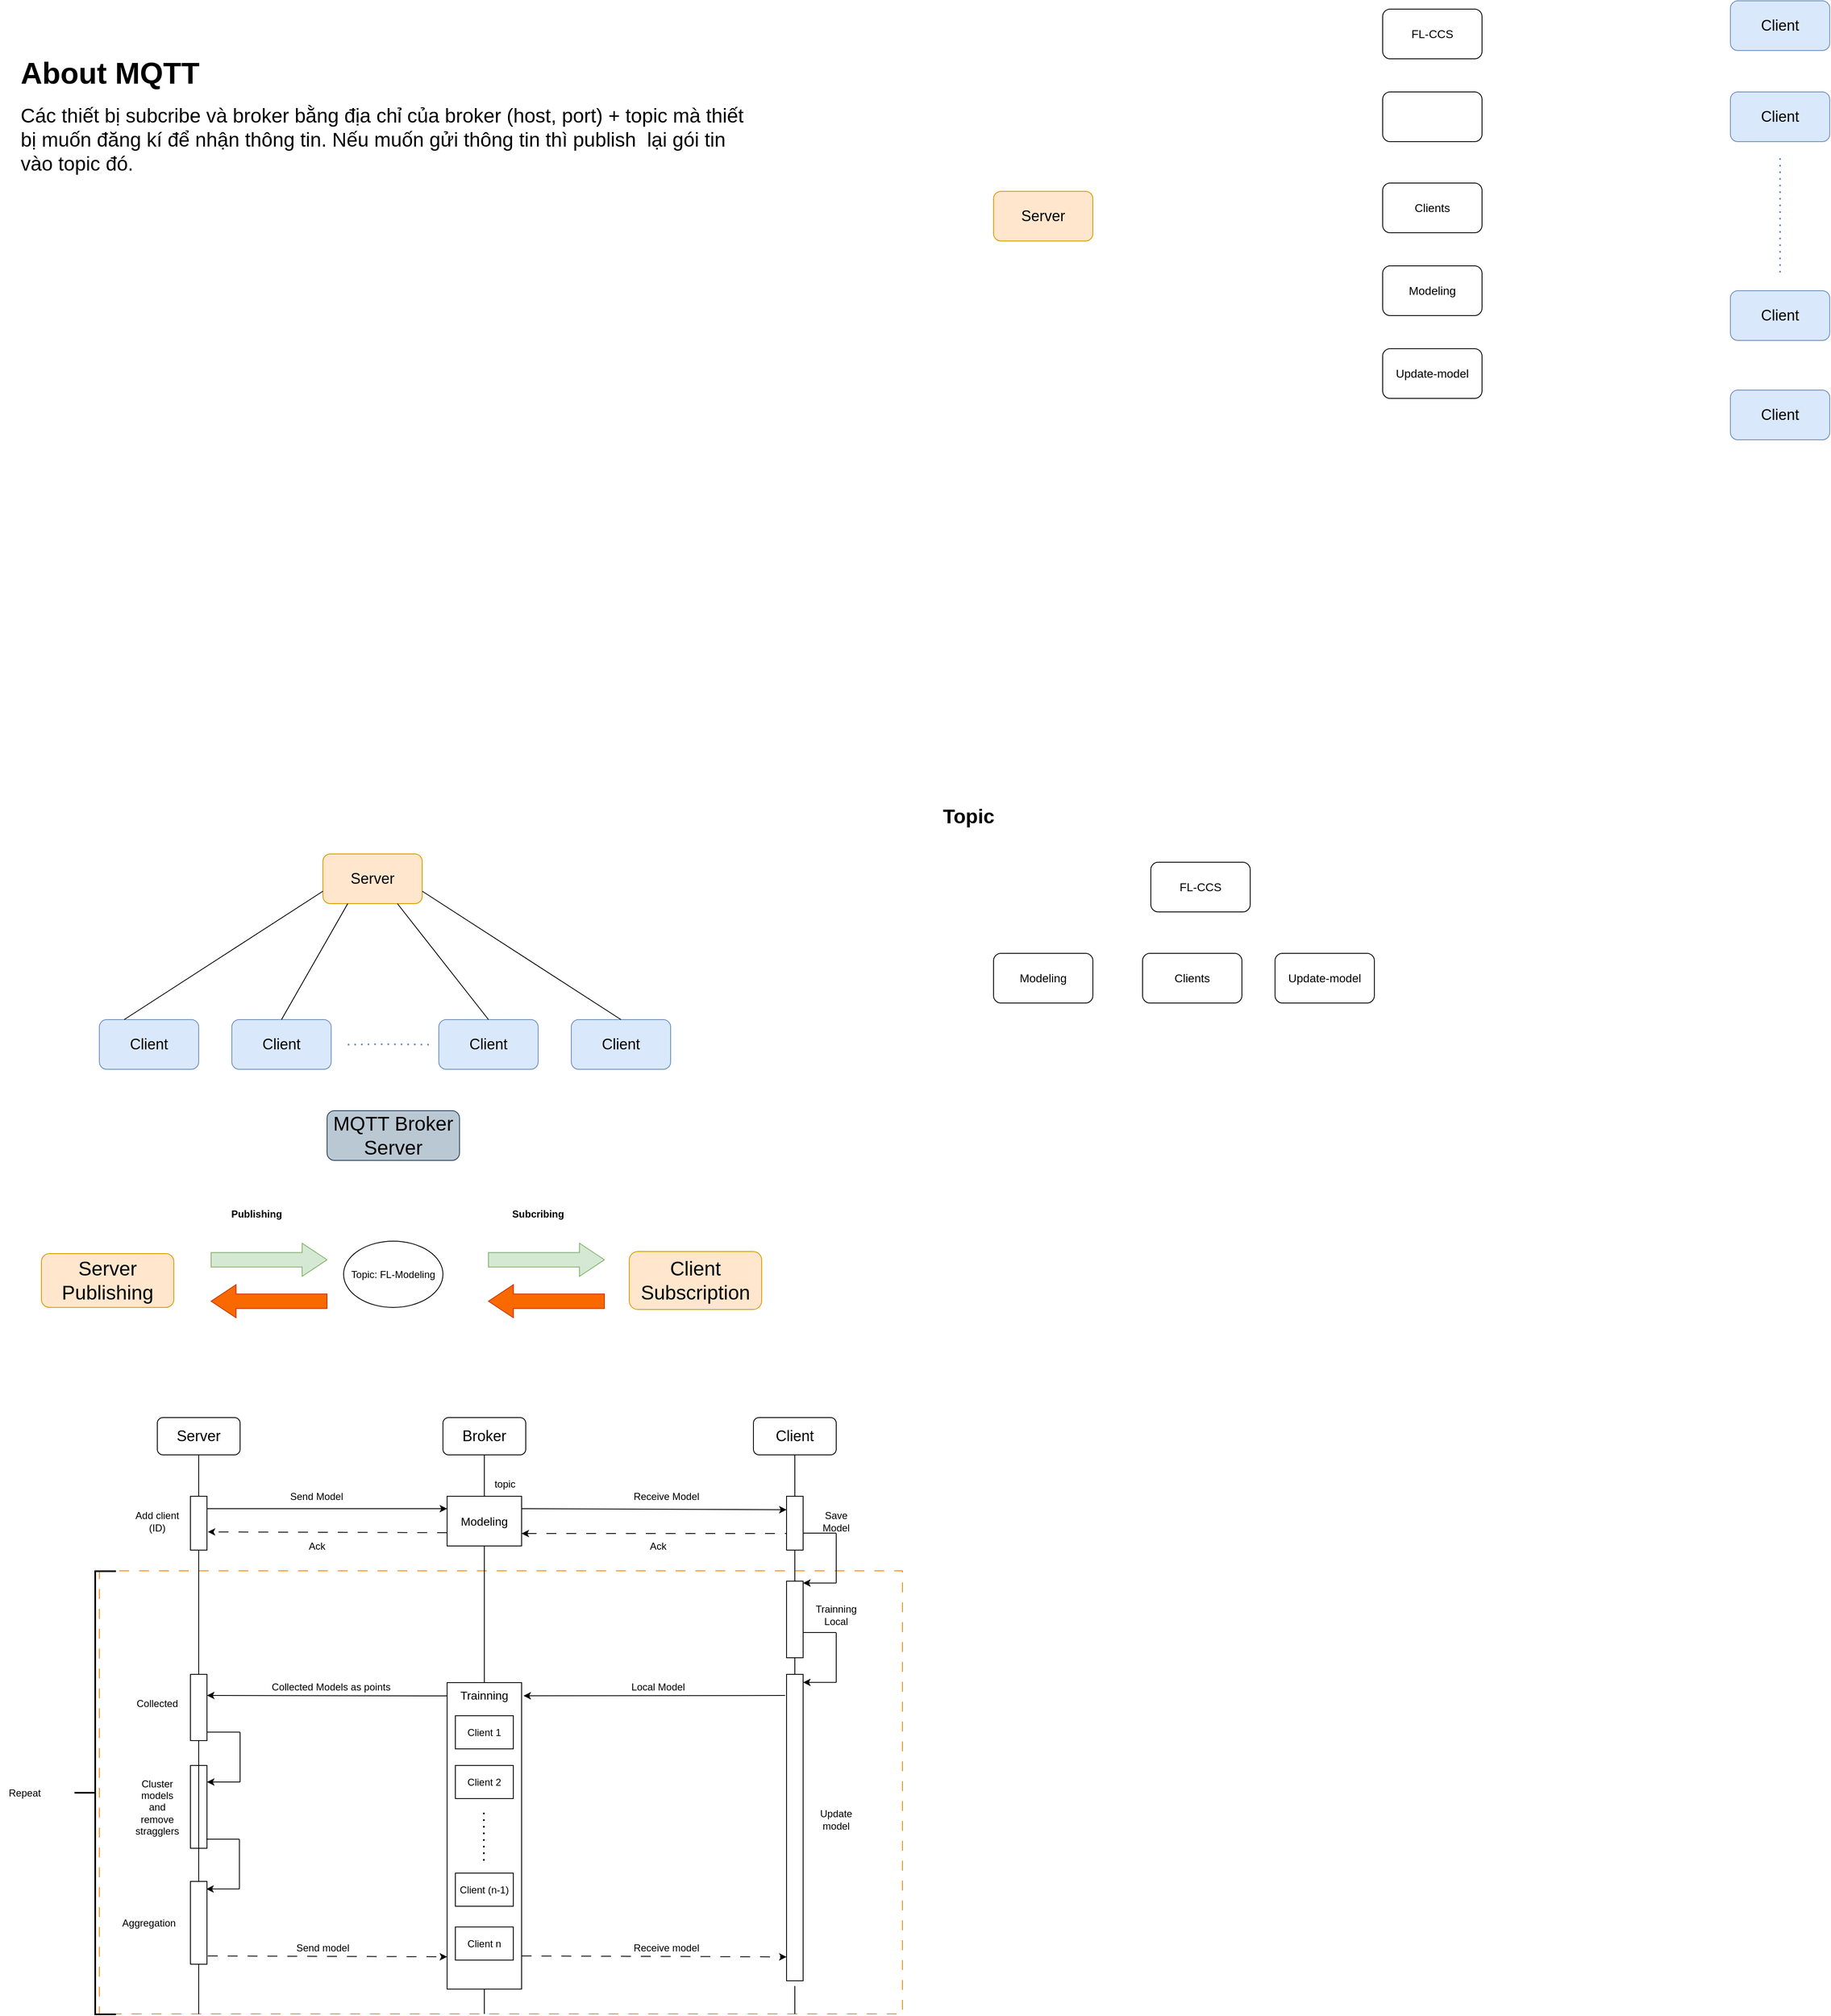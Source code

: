 <mxfile version="23.1.5" type="device">
  <diagram name="Page-1" id="c3QuGUCrtwv8ahnLyNjO">
    <mxGraphModel dx="1878" dy="5947" grid="1" gridSize="10" guides="1" tooltips="1" connect="1" arrows="1" fold="1" page="1" pageScale="1" pageWidth="3300" pageHeight="4681" math="0" shadow="0">
      <root>
        <mxCell id="0" />
        <mxCell id="1" parent="0" />
        <mxCell id="awCe2UNKOzJMhMb5uT8b-14" value="" style="group" parent="1" vertex="1" connectable="0">
          <mxGeometry x="280" y="-3220" width="870" height="250" as="geometry" />
        </mxCell>
        <mxCell id="awCe2UNKOzJMhMb5uT8b-15" value="&lt;span style=&quot;font-size: 24px;&quot;&gt;Client&lt;br&gt;Subscription&lt;/span&gt;" style="rounded=1;whiteSpace=wrap;html=1;fillColor=#ffe6cc;strokeColor=#d79b00;" parent="awCe2UNKOzJMhMb5uT8b-14" vertex="1">
          <mxGeometry x="710" y="170" width="160" height="70" as="geometry" />
        </mxCell>
        <mxCell id="awCe2UNKOzJMhMb5uT8b-16" value="&lt;font style=&quot;font-size: 24px;&quot;&gt;MQTT Broker Server&lt;/font&gt;" style="rounded=1;whiteSpace=wrap;html=1;fillColor=#bac8d3;strokeColor=#23445d;" parent="awCe2UNKOzJMhMb5uT8b-14" vertex="1">
          <mxGeometry x="345" width="160" height="60" as="geometry" />
        </mxCell>
        <mxCell id="awCe2UNKOzJMhMb5uT8b-17" value="&lt;span style=&quot;font-size: 24px;&quot;&gt;Server&lt;br&gt;Publishing&lt;/span&gt;" style="rounded=1;whiteSpace=wrap;html=1;fillColor=#ffe6cc;strokeColor=#d79b00;" parent="awCe2UNKOzJMhMb5uT8b-14" vertex="1">
          <mxGeometry y="172.5" width="160" height="65" as="geometry" />
        </mxCell>
        <mxCell id="awCe2UNKOzJMhMb5uT8b-18" value="Topic: FL-Modeling" style="ellipse;whiteSpace=wrap;html=1;" parent="awCe2UNKOzJMhMb5uT8b-14" vertex="1">
          <mxGeometry x="365" y="157.5" width="120" height="80" as="geometry" />
        </mxCell>
        <mxCell id="awCe2UNKOzJMhMb5uT8b-19" value="" style="shape=singleArrow;whiteSpace=wrap;html=1;arrowWidth=0.436;arrowSize=0.215;fillColor=#d5e8d4;strokeColor=#82b366;" parent="awCe2UNKOzJMhMb5uT8b-14" vertex="1">
          <mxGeometry x="205" y="160" width="140" height="40" as="geometry" />
        </mxCell>
        <mxCell id="awCe2UNKOzJMhMb5uT8b-20" value="" style="shape=singleArrow;whiteSpace=wrap;html=1;arrowWidth=0.436;arrowSize=0.215;fillColor=#d5e8d4;strokeColor=#82b366;" parent="awCe2UNKOzJMhMb5uT8b-14" vertex="1">
          <mxGeometry x="540" y="160" width="140" height="40" as="geometry" />
        </mxCell>
        <mxCell id="awCe2UNKOzJMhMb5uT8b-21" value="" style="shape=singleArrow;whiteSpace=wrap;html=1;arrowWidth=0.436;arrowSize=0.215;rotation=-180;fillColor=#fa6800;fontColor=#000000;strokeColor=#C73500;" parent="awCe2UNKOzJMhMb5uT8b-14" vertex="1">
          <mxGeometry x="540" y="210" width="140" height="40" as="geometry" />
        </mxCell>
        <mxCell id="awCe2UNKOzJMhMb5uT8b-22" value="" style="shape=singleArrow;whiteSpace=wrap;html=1;arrowWidth=0.436;arrowSize=0.215;rotation=-180;fillColor=#fa6800;fontColor=#000000;strokeColor=#C73500;" parent="awCe2UNKOzJMhMb5uT8b-14" vertex="1">
          <mxGeometry x="205" y="210" width="140" height="40" as="geometry" />
        </mxCell>
        <mxCell id="awCe2UNKOzJMhMb5uT8b-23" value="&lt;b&gt;Publishing&lt;/b&gt;" style="text;html=1;strokeColor=none;fillColor=none;align=center;verticalAlign=middle;whiteSpace=wrap;rounded=0;" parent="awCe2UNKOzJMhMb5uT8b-14" vertex="1">
          <mxGeometry x="230" y="110" width="60" height="30" as="geometry" />
        </mxCell>
        <mxCell id="awCe2UNKOzJMhMb5uT8b-24" value="&lt;b&gt;Subcribing&lt;/b&gt;" style="text;html=1;strokeColor=none;fillColor=none;align=center;verticalAlign=middle;whiteSpace=wrap;rounded=0;" parent="awCe2UNKOzJMhMb5uT8b-14" vertex="1">
          <mxGeometry x="570" y="110" width="60" height="30" as="geometry" />
        </mxCell>
        <mxCell id="awCe2UNKOzJMhMb5uT8b-25" value="" style="group" parent="1" vertex="1" connectable="0">
          <mxGeometry x="350" y="-3530" width="690" height="260" as="geometry" />
        </mxCell>
        <mxCell id="awCe2UNKOzJMhMb5uT8b-26" value="&lt;font style=&quot;font-size: 18px;&quot;&gt;Server&lt;/font&gt;" style="rounded=1;whiteSpace=wrap;html=1;fillColor=#ffe6cc;strokeColor=#d79b00;" parent="awCe2UNKOzJMhMb5uT8b-25" vertex="1">
          <mxGeometry x="270" width="120" height="60" as="geometry" />
        </mxCell>
        <mxCell id="awCe2UNKOzJMhMb5uT8b-27" value="&lt;font style=&quot;font-size: 18px;&quot;&gt;Client&lt;/font&gt;" style="rounded=1;whiteSpace=wrap;html=1;fillColor=#dae8fc;strokeColor=#6c8ebf;" parent="awCe2UNKOzJMhMb5uT8b-25" vertex="1">
          <mxGeometry y="200" width="120" height="60" as="geometry" />
        </mxCell>
        <mxCell id="awCe2UNKOzJMhMb5uT8b-28" value="&lt;font style=&quot;font-size: 18px;&quot;&gt;Client&lt;/font&gt;" style="rounded=1;whiteSpace=wrap;html=1;fillColor=#dae8fc;strokeColor=#6c8ebf;" parent="awCe2UNKOzJMhMb5uT8b-25" vertex="1">
          <mxGeometry x="570" y="200" width="120" height="60" as="geometry" />
        </mxCell>
        <mxCell id="awCe2UNKOzJMhMb5uT8b-29" value="&lt;font style=&quot;font-size: 18px;&quot;&gt;Client&lt;/font&gt;" style="rounded=1;whiteSpace=wrap;html=1;fillColor=#dae8fc;strokeColor=#6c8ebf;" parent="awCe2UNKOzJMhMb5uT8b-25" vertex="1">
          <mxGeometry x="160" y="200" width="120" height="60" as="geometry" />
        </mxCell>
        <mxCell id="awCe2UNKOzJMhMb5uT8b-30" value="&lt;font style=&quot;font-size: 18px;&quot;&gt;Client&lt;/font&gt;" style="rounded=1;whiteSpace=wrap;html=1;fillColor=#dae8fc;strokeColor=#6c8ebf;" parent="awCe2UNKOzJMhMb5uT8b-25" vertex="1">
          <mxGeometry x="410" y="200" width="120" height="60" as="geometry" />
        </mxCell>
        <mxCell id="awCe2UNKOzJMhMb5uT8b-31" value="" style="endArrow=none;dashed=1;html=1;dashPattern=1 3;strokeWidth=2;rounded=0;fillColor=#dae8fc;strokeColor=#6c8ebf;" parent="awCe2UNKOzJMhMb5uT8b-25" edge="1">
          <mxGeometry width="50" height="50" relative="1" as="geometry">
            <mxPoint x="300" y="230.21" as="sourcePoint" />
            <mxPoint x="400" y="230.21" as="targetPoint" />
            <Array as="points">
              <mxPoint x="340" y="229.71" />
            </Array>
          </mxGeometry>
        </mxCell>
        <mxCell id="awCe2UNKOzJMhMb5uT8b-32" value="" style="endArrow=none;html=1;rounded=0;entryX=0;entryY=0.75;entryDx=0;entryDy=0;" parent="awCe2UNKOzJMhMb5uT8b-25" target="awCe2UNKOzJMhMb5uT8b-26" edge="1">
          <mxGeometry width="50" height="50" relative="1" as="geometry">
            <mxPoint x="30" y="200" as="sourcePoint" />
            <mxPoint x="80" y="150" as="targetPoint" />
          </mxGeometry>
        </mxCell>
        <mxCell id="awCe2UNKOzJMhMb5uT8b-33" value="" style="endArrow=none;html=1;rounded=0;entryX=0.25;entryY=1;entryDx=0;entryDy=0;exitX=0.5;exitY=0;exitDx=0;exitDy=0;" parent="awCe2UNKOzJMhMb5uT8b-25" source="awCe2UNKOzJMhMb5uT8b-29" target="awCe2UNKOzJMhMb5uT8b-26" edge="1">
          <mxGeometry width="50" height="50" relative="1" as="geometry">
            <mxPoint x="190" y="190" as="sourcePoint" />
            <mxPoint x="490" as="targetPoint" />
          </mxGeometry>
        </mxCell>
        <mxCell id="awCe2UNKOzJMhMb5uT8b-34" value="" style="endArrow=none;html=1;rounded=0;entryX=0.75;entryY=1;entryDx=0;entryDy=0;exitX=0.5;exitY=0;exitDx=0;exitDy=0;" parent="awCe2UNKOzJMhMb5uT8b-25" source="awCe2UNKOzJMhMb5uT8b-30" target="awCe2UNKOzJMhMb5uT8b-26" edge="1">
          <mxGeometry width="50" height="50" relative="1" as="geometry">
            <mxPoint x="420" y="120" as="sourcePoint" />
            <mxPoint x="660" y="-20" as="targetPoint" />
          </mxGeometry>
        </mxCell>
        <mxCell id="awCe2UNKOzJMhMb5uT8b-35" value="" style="endArrow=none;html=1;rounded=0;entryX=1;entryY=0.75;entryDx=0;entryDy=0;exitX=0.5;exitY=0;exitDx=0;exitDy=0;" parent="awCe2UNKOzJMhMb5uT8b-25" source="awCe2UNKOzJMhMb5uT8b-28" target="awCe2UNKOzJMhMb5uT8b-26" edge="1">
          <mxGeometry width="50" height="50" relative="1" as="geometry">
            <mxPoint x="490" y="60" as="sourcePoint" />
            <mxPoint x="730" y="-80" as="targetPoint" />
          </mxGeometry>
        </mxCell>
        <mxCell id="awCe2UNKOzJMhMb5uT8b-38" value="" style="group" parent="1" vertex="1" connectable="0">
          <mxGeometry x="230" y="-2860" width="1090" height="720.5" as="geometry" />
        </mxCell>
        <mxCell id="awCe2UNKOzJMhMb5uT8b-39" value="" style="group" parent="awCe2UNKOzJMhMb5uT8b-38" vertex="1" connectable="0">
          <mxGeometry y="10.5" width="1090" height="720.5" as="geometry" />
        </mxCell>
        <mxCell id="awCe2UNKOzJMhMb5uT8b-40" value="" style="rounded=0;whiteSpace=wrap;html=1;fillColor=none;dashed=1;dashPattern=12 12;strokeColor=#FF8000;container=0;" parent="awCe2UNKOzJMhMb5uT8b-39" vertex="1">
          <mxGeometry x="120" y="185" width="970" height="535" as="geometry" />
        </mxCell>
        <mxCell id="awCe2UNKOzJMhMb5uT8b-41" value="" style="group;verticalAlign=bottom;align=left;" parent="awCe2UNKOzJMhMb5uT8b-39" vertex="1" connectable="0">
          <mxGeometry x="150" width="890" height="720" as="geometry" />
        </mxCell>
        <mxCell id="awCe2UNKOzJMhMb5uT8b-42" value="&lt;font style=&quot;font-size: 18px;&quot;&gt;Server&lt;/font&gt;" style="rounded=1;whiteSpace=wrap;html=1;" parent="awCe2UNKOzJMhMb5uT8b-41" vertex="1">
          <mxGeometry x="40" width="100" height="45" as="geometry" />
        </mxCell>
        <mxCell id="awCe2UNKOzJMhMb5uT8b-43" value="&lt;font style=&quot;font-size: 18px;&quot;&gt;Client&lt;/font&gt;" style="rounded=1;whiteSpace=wrap;html=1;" parent="awCe2UNKOzJMhMb5uT8b-41" vertex="1">
          <mxGeometry x="760" width="100" height="45" as="geometry" />
        </mxCell>
        <mxCell id="awCe2UNKOzJMhMb5uT8b-44" value="" style="endArrow=none;html=1;rounded=0;entryX=0.5;entryY=1;entryDx=0;entryDy=0;" parent="awCe2UNKOzJMhMb5uT8b-41" source="awCe2UNKOzJMhMb5uT8b-72" target="awCe2UNKOzJMhMb5uT8b-42" edge="1">
          <mxGeometry width="50" height="50" relative="1" as="geometry">
            <mxPoint x="90" y="600" as="sourcePoint" />
            <mxPoint x="120" y="80" as="targetPoint" />
          </mxGeometry>
        </mxCell>
        <mxCell id="awCe2UNKOzJMhMb5uT8b-45" value="" style="endArrow=none;html=1;rounded=0;entryX=0.5;entryY=1;entryDx=0;entryDy=0;" parent="awCe2UNKOzJMhMb5uT8b-41" source="awCe2UNKOzJMhMb5uT8b-59" target="awCe2UNKOzJMhMb5uT8b-43" edge="1">
          <mxGeometry width="50" height="50" relative="1" as="geometry">
            <mxPoint x="810" y="600" as="sourcePoint" />
            <mxPoint x="840" y="90" as="targetPoint" />
          </mxGeometry>
        </mxCell>
        <mxCell id="awCe2UNKOzJMhMb5uT8b-46" value="&lt;span style=&quot;font-size: 18px;&quot;&gt;Broker&lt;/span&gt;" style="rounded=1;whiteSpace=wrap;html=1;" parent="awCe2UNKOzJMhMb5uT8b-41" vertex="1">
          <mxGeometry x="385" width="100" height="45" as="geometry" />
        </mxCell>
        <mxCell id="awCe2UNKOzJMhMb5uT8b-47" value="" style="endArrow=none;html=1;rounded=0;entryX=0.5;entryY=1;entryDx=0;entryDy=0;" parent="awCe2UNKOzJMhMb5uT8b-41" source="awCe2UNKOzJMhMb5uT8b-70" target="awCe2UNKOzJMhMb5uT8b-46" edge="1">
          <mxGeometry width="50" height="50" relative="1" as="geometry">
            <mxPoint x="435" y="600" as="sourcePoint" />
            <mxPoint x="465" y="90" as="targetPoint" />
          </mxGeometry>
        </mxCell>
        <mxCell id="awCe2UNKOzJMhMb5uT8b-48" value="&lt;font style=&quot;font-size: 14px;&quot;&gt;Modeling&lt;/font&gt;" style="rounded=0;whiteSpace=wrap;html=1;" parent="awCe2UNKOzJMhMb5uT8b-41" vertex="1">
          <mxGeometry x="390" y="95" width="90" height="60" as="geometry" />
        </mxCell>
        <mxCell id="awCe2UNKOzJMhMb5uT8b-49" value="topic" style="text;html=1;strokeColor=none;fillColor=none;align=center;verticalAlign=middle;whiteSpace=wrap;rounded=0;" parent="awCe2UNKOzJMhMb5uT8b-41" vertex="1">
          <mxGeometry x="430" y="65" width="60" height="30" as="geometry" />
        </mxCell>
        <mxCell id="awCe2UNKOzJMhMb5uT8b-50" value="" style="endArrow=classic;html=1;rounded=0;entryX=0;entryY=0.25;entryDx=0;entryDy=0;" parent="awCe2UNKOzJMhMb5uT8b-41" target="awCe2UNKOzJMhMb5uT8b-48" edge="1">
          <mxGeometry width="50" height="50" relative="1" as="geometry">
            <mxPoint x="90" y="110" as="sourcePoint" />
            <mxPoint x="210" y="70" as="targetPoint" />
          </mxGeometry>
        </mxCell>
        <mxCell id="awCe2UNKOzJMhMb5uT8b-51" value="" style="endArrow=classic;html=1;rounded=0;entryX=0;entryY=0.25;entryDx=0;entryDy=0;" parent="awCe2UNKOzJMhMb5uT8b-41" target="awCe2UNKOzJMhMb5uT8b-59" edge="1">
          <mxGeometry width="50" height="50" relative="1" as="geometry">
            <mxPoint x="480" y="110" as="sourcePoint" />
            <mxPoint x="810" y="110" as="targetPoint" />
          </mxGeometry>
        </mxCell>
        <mxCell id="awCe2UNKOzJMhMb5uT8b-52" value="Send Model" style="text;html=1;strokeColor=none;fillColor=none;align=center;verticalAlign=middle;whiteSpace=wrap;rounded=0;" parent="awCe2UNKOzJMhMb5uT8b-41" vertex="1">
          <mxGeometry x="190" y="80" width="85" height="30" as="geometry" />
        </mxCell>
        <mxCell id="awCe2UNKOzJMhMb5uT8b-53" value="Receive Model" style="text;html=1;strokeColor=none;fillColor=none;align=center;verticalAlign=middle;whiteSpace=wrap;rounded=0;" parent="awCe2UNKOzJMhMb5uT8b-41" vertex="1">
          <mxGeometry x="600" y="80" width="110" height="30" as="geometry" />
        </mxCell>
        <mxCell id="awCe2UNKOzJMhMb5uT8b-54" value="" style="endArrow=classic;html=1;rounded=0;entryX=1;entryY=0.75;entryDx=0;entryDy=0;dashed=1;dashPattern=12 12;" parent="awCe2UNKOzJMhMb5uT8b-41" target="awCe2UNKOzJMhMb5uT8b-48" edge="1">
          <mxGeometry width="50" height="50" relative="1" as="geometry">
            <mxPoint x="810" y="140" as="sourcePoint" />
            <mxPoint x="820" y="234.5" as="targetPoint" />
          </mxGeometry>
        </mxCell>
        <mxCell id="awCe2UNKOzJMhMb5uT8b-55" value="Ack" style="text;html=1;strokeColor=none;fillColor=none;align=center;verticalAlign=middle;whiteSpace=wrap;rounded=0;" parent="awCe2UNKOzJMhMb5uT8b-41" vertex="1">
          <mxGeometry x="590" y="140" width="110" height="30" as="geometry" />
        </mxCell>
        <mxCell id="awCe2UNKOzJMhMb5uT8b-56" value="" style="endArrow=classic;html=1;rounded=0;entryX=1.05;entryY=0.662;entryDx=0;entryDy=0;dashed=1;dashPattern=12 12;entryPerimeter=0;" parent="awCe2UNKOzJMhMb5uT8b-41" target="awCe2UNKOzJMhMb5uT8b-58" edge="1">
          <mxGeometry width="50" height="50" relative="1" as="geometry">
            <mxPoint x="390" y="139" as="sourcePoint" />
            <mxPoint x="90" y="139" as="targetPoint" />
          </mxGeometry>
        </mxCell>
        <mxCell id="awCe2UNKOzJMhMb5uT8b-57" value="Ack" style="text;html=1;strokeColor=none;fillColor=none;align=center;verticalAlign=middle;whiteSpace=wrap;rounded=0;" parent="awCe2UNKOzJMhMb5uT8b-41" vertex="1">
          <mxGeometry x="177.5" y="140" width="110" height="30" as="geometry" />
        </mxCell>
        <mxCell id="awCe2UNKOzJMhMb5uT8b-58" value="" style="rounded=0;whiteSpace=wrap;html=1;" parent="awCe2UNKOzJMhMb5uT8b-41" vertex="1">
          <mxGeometry x="80" y="95" width="20" height="65" as="geometry" />
        </mxCell>
        <mxCell id="awCe2UNKOzJMhMb5uT8b-59" value="" style="rounded=0;whiteSpace=wrap;html=1;" parent="awCe2UNKOzJMhMb5uT8b-41" vertex="1">
          <mxGeometry x="800" y="95" width="20" height="65" as="geometry" />
        </mxCell>
        <mxCell id="awCe2UNKOzJMhMb5uT8b-60" value="Save Model" style="text;html=1;strokeColor=none;fillColor=none;align=center;verticalAlign=middle;whiteSpace=wrap;rounded=0;" parent="awCe2UNKOzJMhMb5uT8b-41" vertex="1">
          <mxGeometry x="830" y="110" width="60" height="30" as="geometry" />
        </mxCell>
        <mxCell id="awCe2UNKOzJMhMb5uT8b-61" value="Add client&lt;br&gt;(ID)" style="text;html=1;strokeColor=none;fillColor=none;align=center;verticalAlign=middle;whiteSpace=wrap;rounded=0;" parent="awCe2UNKOzJMhMb5uT8b-41" vertex="1">
          <mxGeometry x="10" y="110" width="60" height="30" as="geometry" />
        </mxCell>
        <mxCell id="awCe2UNKOzJMhMb5uT8b-62" value="" style="rounded=0;whiteSpace=wrap;html=1;" parent="awCe2UNKOzJMhMb5uT8b-41" vertex="1">
          <mxGeometry x="800" y="197.5" width="20" height="92.5" as="geometry" />
        </mxCell>
        <mxCell id="awCe2UNKOzJMhMb5uT8b-63" value="" style="endArrow=none;html=1;rounded=0;entryX=0.5;entryY=1;entryDx=0;entryDy=0;" parent="awCe2UNKOzJMhMb5uT8b-41" source="awCe2UNKOzJMhMb5uT8b-62" target="awCe2UNKOzJMhMb5uT8b-59" edge="1">
          <mxGeometry width="50" height="50" relative="1" as="geometry">
            <mxPoint x="810" y="600" as="sourcePoint" />
            <mxPoint x="810" y="45" as="targetPoint" />
          </mxGeometry>
        </mxCell>
        <mxCell id="awCe2UNKOzJMhMb5uT8b-64" value="Trainning&lt;br&gt;Local" style="text;html=1;strokeColor=none;fillColor=none;align=center;verticalAlign=middle;whiteSpace=wrap;rounded=0;" parent="awCe2UNKOzJMhMb5uT8b-41" vertex="1">
          <mxGeometry x="830" y="223.75" width="60" height="30" as="geometry" />
        </mxCell>
        <mxCell id="awCe2UNKOzJMhMb5uT8b-65" value="" style="endArrow=none;html=1;rounded=0;entryX=0.5;entryY=1;entryDx=0;entryDy=0;" parent="awCe2UNKOzJMhMb5uT8b-41" target="awCe2UNKOzJMhMb5uT8b-66" edge="1">
          <mxGeometry width="50" height="50" relative="1" as="geometry">
            <mxPoint x="810" y="590" as="sourcePoint" />
            <mxPoint x="810" y="290" as="targetPoint" />
          </mxGeometry>
        </mxCell>
        <mxCell id="awCe2UNKOzJMhMb5uT8b-66" value="" style="rounded=0;whiteSpace=wrap;html=1;" parent="awCe2UNKOzJMhMb5uT8b-41" vertex="1">
          <mxGeometry x="800" y="310" width="20" height="370" as="geometry" />
        </mxCell>
        <mxCell id="awCe2UNKOzJMhMb5uT8b-67" value="" style="endArrow=none;html=1;rounded=0;entryX=0.5;entryY=1;entryDx=0;entryDy=0;" parent="awCe2UNKOzJMhMb5uT8b-41" source="awCe2UNKOzJMhMb5uT8b-66" target="awCe2UNKOzJMhMb5uT8b-62" edge="1">
          <mxGeometry width="50" height="50" relative="1" as="geometry">
            <mxPoint x="810" y="600" as="sourcePoint" />
            <mxPoint x="810" y="160" as="targetPoint" />
          </mxGeometry>
        </mxCell>
        <mxCell id="awCe2UNKOzJMhMb5uT8b-68" value="" style="endArrow=classic;html=1;rounded=0;entryX=1.025;entryY=0.043;entryDx=0;entryDy=0;exitX=-0.09;exitY=0.069;exitDx=0;exitDy=0;entryPerimeter=0;exitPerimeter=0;" parent="awCe2UNKOzJMhMb5uT8b-41" source="awCe2UNKOzJMhMb5uT8b-66" target="awCe2UNKOzJMhMb5uT8b-70" edge="1">
          <mxGeometry width="50" height="50" relative="1" as="geometry">
            <mxPoint x="790" y="330.41" as="sourcePoint" />
            <mxPoint x="470" y="329.41" as="targetPoint" />
          </mxGeometry>
        </mxCell>
        <mxCell id="awCe2UNKOzJMhMb5uT8b-69" value="" style="endArrow=none;html=1;rounded=0;entryX=0.5;entryY=1;entryDx=0;entryDy=0;" parent="awCe2UNKOzJMhMb5uT8b-41" target="awCe2UNKOzJMhMb5uT8b-70" edge="1">
          <mxGeometry width="50" height="50" relative="1" as="geometry">
            <mxPoint x="435" y="720" as="sourcePoint" />
            <mxPoint x="435" y="45" as="targetPoint" />
          </mxGeometry>
        </mxCell>
        <mxCell id="awCe2UNKOzJMhMb5uT8b-70" value="&lt;font style=&quot;font-size: 14px;&quot;&gt;Trainning&lt;/font&gt;" style="rounded=0;whiteSpace=wrap;html=1;verticalAlign=top;" parent="awCe2UNKOzJMhMb5uT8b-41" vertex="1">
          <mxGeometry x="390" y="320" width="90" height="370" as="geometry" />
        </mxCell>
        <mxCell id="awCe2UNKOzJMhMb5uT8b-71" value="Local Model" style="text;html=1;strokeColor=none;fillColor=none;align=center;verticalAlign=middle;whiteSpace=wrap;rounded=0;" parent="awCe2UNKOzJMhMb5uT8b-41" vertex="1">
          <mxGeometry x="590" y="310" width="110" height="30" as="geometry" />
        </mxCell>
        <mxCell id="awCe2UNKOzJMhMb5uT8b-72" value="" style="rounded=0;whiteSpace=wrap;html=1;" parent="awCe2UNKOzJMhMb5uT8b-41" vertex="1">
          <mxGeometry x="80" y="310" width="20" height="80" as="geometry" />
        </mxCell>
        <mxCell id="awCe2UNKOzJMhMb5uT8b-73" value="" style="endArrow=classic;html=1;rounded=0;entryX=1;entryY=0.25;entryDx=0;entryDy=0;" parent="awCe2UNKOzJMhMb5uT8b-41" edge="1">
          <mxGeometry width="50" height="50" relative="1" as="geometry">
            <mxPoint x="390" y="336" as="sourcePoint" />
            <mxPoint x="100" y="335.5" as="targetPoint" />
          </mxGeometry>
        </mxCell>
        <mxCell id="awCe2UNKOzJMhMb5uT8b-74" value="Collected Models as points" style="text;html=1;strokeColor=none;fillColor=none;align=center;verticalAlign=middle;whiteSpace=wrap;rounded=0;" parent="awCe2UNKOzJMhMb5uT8b-41" vertex="1">
          <mxGeometry x="175" y="310" width="150" height="30" as="geometry" />
        </mxCell>
        <mxCell id="awCe2UNKOzJMhMb5uT8b-75" value="" style="rounded=0;whiteSpace=wrap;html=1;" parent="awCe2UNKOzJMhMb5uT8b-41" vertex="1">
          <mxGeometry x="80" y="420" width="20" height="100" as="geometry" />
        </mxCell>
        <mxCell id="awCe2UNKOzJMhMb5uT8b-76" value="" style="endArrow=classic;html=1;rounded=0;" parent="awCe2UNKOzJMhMb5uT8b-41" edge="1">
          <mxGeometry width="50" height="50" relative="1" as="geometry">
            <mxPoint x="140" y="440" as="sourcePoint" />
            <mxPoint x="100" y="440" as="targetPoint" />
          </mxGeometry>
        </mxCell>
        <mxCell id="awCe2UNKOzJMhMb5uT8b-77" value="" style="endArrow=none;html=1;rounded=0;" parent="awCe2UNKOzJMhMb5uT8b-41" edge="1">
          <mxGeometry width="50" height="50" relative="1" as="geometry">
            <mxPoint x="140" y="440" as="sourcePoint" />
            <mxPoint x="140" y="380" as="targetPoint" />
          </mxGeometry>
        </mxCell>
        <mxCell id="awCe2UNKOzJMhMb5uT8b-78" value="" style="endArrow=none;html=1;rounded=0;" parent="awCe2UNKOzJMhMb5uT8b-41" edge="1">
          <mxGeometry width="50" height="50" relative="1" as="geometry">
            <mxPoint x="100" y="379.8" as="sourcePoint" />
            <mxPoint x="140" y="379.8" as="targetPoint" />
          </mxGeometry>
        </mxCell>
        <mxCell id="awCe2UNKOzJMhMb5uT8b-79" value="Collected" style="text;html=1;strokeColor=none;fillColor=none;align=center;verticalAlign=middle;whiteSpace=wrap;rounded=0;" parent="awCe2UNKOzJMhMb5uT8b-41" vertex="1">
          <mxGeometry x="10" y="330" width="60" height="30" as="geometry" />
        </mxCell>
        <mxCell id="awCe2UNKOzJMhMb5uT8b-80" value="Cluster models and remove stragglers" style="text;html=1;strokeColor=none;fillColor=none;align=center;verticalAlign=middle;whiteSpace=wrap;rounded=0;" parent="awCe2UNKOzJMhMb5uT8b-41" vertex="1">
          <mxGeometry x="10" y="440" width="60" height="60" as="geometry" />
        </mxCell>
        <mxCell id="awCe2UNKOzJMhMb5uT8b-81" value="" style="endArrow=none;html=1;rounded=0;entryX=0.5;entryY=1;entryDx=0;entryDy=0;" parent="awCe2UNKOzJMhMb5uT8b-41" target="awCe2UNKOzJMhMb5uT8b-82" edge="1">
          <mxGeometry width="50" height="50" relative="1" as="geometry">
            <mxPoint x="90" y="720" as="sourcePoint" />
            <mxPoint x="90" y="390" as="targetPoint" />
          </mxGeometry>
        </mxCell>
        <mxCell id="awCe2UNKOzJMhMb5uT8b-82" value="" style="rounded=0;whiteSpace=wrap;html=1;" parent="awCe2UNKOzJMhMb5uT8b-41" vertex="1">
          <mxGeometry x="80" y="560" width="20" height="100" as="geometry" />
        </mxCell>
        <mxCell id="awCe2UNKOzJMhMb5uT8b-83" value="" style="endArrow=none;html=1;rounded=0;entryX=0.5;entryY=1;entryDx=0;entryDy=0;" parent="awCe2UNKOzJMhMb5uT8b-41" source="awCe2UNKOzJMhMb5uT8b-82" target="awCe2UNKOzJMhMb5uT8b-72" edge="1">
          <mxGeometry width="50" height="50" relative="1" as="geometry">
            <mxPoint x="90" y="720" as="sourcePoint" />
            <mxPoint x="90" y="45" as="targetPoint" />
          </mxGeometry>
        </mxCell>
        <mxCell id="awCe2UNKOzJMhMb5uT8b-84" value="Aggregation" style="text;html=1;strokeColor=none;fillColor=none;align=center;verticalAlign=middle;whiteSpace=wrap;rounded=0;" parent="awCe2UNKOzJMhMb5uT8b-41" vertex="1">
          <mxGeometry y="595" width="60" height="30" as="geometry" />
        </mxCell>
        <mxCell id="awCe2UNKOzJMhMb5uT8b-85" value="" style="endArrow=classic;html=1;rounded=0;entryX=1.05;entryY=0.662;entryDx=0;entryDy=0;dashed=1;dashPattern=12 12;entryPerimeter=0;" parent="awCe2UNKOzJMhMb5uT8b-41" edge="1">
          <mxGeometry width="50" height="50" relative="1" as="geometry">
            <mxPoint x="101" y="650" as="sourcePoint" />
            <mxPoint x="390" y="651" as="targetPoint" />
          </mxGeometry>
        </mxCell>
        <mxCell id="awCe2UNKOzJMhMb5uT8b-86" value="" style="endArrow=classic;html=1;rounded=0;entryX=0;entryY=0.922;entryDx=0;entryDy=0;dashed=1;dashPattern=12 12;entryPerimeter=0;" parent="awCe2UNKOzJMhMb5uT8b-41" target="awCe2UNKOzJMhMb5uT8b-66" edge="1">
          <mxGeometry width="50" height="50" relative="1" as="geometry">
            <mxPoint x="480" y="650" as="sourcePoint" />
            <mxPoint x="769" y="651" as="targetPoint" />
          </mxGeometry>
        </mxCell>
        <mxCell id="awCe2UNKOzJMhMb5uT8b-87" value="" style="endArrow=none;html=1;rounded=0;entryX=0.5;entryY=1;entryDx=0;entryDy=0;" parent="awCe2UNKOzJMhMb5uT8b-41" edge="1">
          <mxGeometry width="50" height="50" relative="1" as="geometry">
            <mxPoint x="810" y="720" as="sourcePoint" />
            <mxPoint x="810" y="686.25" as="targetPoint" />
          </mxGeometry>
        </mxCell>
        <mxCell id="awCe2UNKOzJMhMb5uT8b-88" value="Update model" style="text;html=1;strokeColor=none;fillColor=none;align=center;verticalAlign=middle;whiteSpace=wrap;rounded=0;" parent="awCe2UNKOzJMhMb5uT8b-41" vertex="1">
          <mxGeometry x="830" y="470" width="60" height="30" as="geometry" />
        </mxCell>
        <mxCell id="awCe2UNKOzJMhMb5uT8b-89" value="Send model" style="text;html=1;strokeColor=none;fillColor=none;align=center;verticalAlign=middle;whiteSpace=wrap;rounded=0;" parent="awCe2UNKOzJMhMb5uT8b-41" vertex="1">
          <mxGeometry x="185" y="625" width="110" height="30" as="geometry" />
        </mxCell>
        <mxCell id="awCe2UNKOzJMhMb5uT8b-90" value="Receive model" style="text;html=1;strokeColor=none;fillColor=none;align=center;verticalAlign=middle;whiteSpace=wrap;rounded=0;" parent="awCe2UNKOzJMhMb5uT8b-41" vertex="1">
          <mxGeometry x="600" y="625" width="110" height="30" as="geometry" />
        </mxCell>
        <mxCell id="awCe2UNKOzJMhMb5uT8b-91" value="Client 1" style="rounded=0;whiteSpace=wrap;html=1;" parent="awCe2UNKOzJMhMb5uT8b-41" vertex="1">
          <mxGeometry x="400" y="360" width="70" height="40" as="geometry" />
        </mxCell>
        <mxCell id="awCe2UNKOzJMhMb5uT8b-92" value="Client 2" style="rounded=0;whiteSpace=wrap;html=1;" parent="awCe2UNKOzJMhMb5uT8b-41" vertex="1">
          <mxGeometry x="400" y="420" width="70" height="40" as="geometry" />
        </mxCell>
        <mxCell id="awCe2UNKOzJMhMb5uT8b-93" value="Client (n-1)" style="rounded=0;whiteSpace=wrap;html=1;" parent="awCe2UNKOzJMhMb5uT8b-41" vertex="1">
          <mxGeometry x="400" y="550" width="70" height="40" as="geometry" />
        </mxCell>
        <mxCell id="awCe2UNKOzJMhMb5uT8b-94" value="Client n" style="rounded=0;whiteSpace=wrap;html=1;" parent="awCe2UNKOzJMhMb5uT8b-41" vertex="1">
          <mxGeometry x="400" y="615" width="70" height="40" as="geometry" />
        </mxCell>
        <mxCell id="awCe2UNKOzJMhMb5uT8b-95" value="" style="endArrow=none;dashed=1;html=1;dashPattern=1 3;strokeWidth=2;rounded=0;" parent="awCe2UNKOzJMhMb5uT8b-41" edge="1">
          <mxGeometry width="50" height="50" relative="1" as="geometry">
            <mxPoint x="434.41" y="535" as="sourcePoint" />
            <mxPoint x="434.41" y="475" as="targetPoint" />
          </mxGeometry>
        </mxCell>
        <mxCell id="awCe2UNKOzJMhMb5uT8b-96" value="" style="group" parent="awCe2UNKOzJMhMb5uT8b-41" vertex="1" connectable="0">
          <mxGeometry x="99.17" y="508.97" width="40" height="60.2" as="geometry" />
        </mxCell>
        <mxCell id="awCe2UNKOzJMhMb5uT8b-97" value="" style="endArrow=classic;html=1;rounded=0;" parent="awCe2UNKOzJMhMb5uT8b-96" edge="1">
          <mxGeometry width="50" height="50" relative="1" as="geometry">
            <mxPoint x="40" y="60.2" as="sourcePoint" />
            <mxPoint y="60.2" as="targetPoint" />
          </mxGeometry>
        </mxCell>
        <mxCell id="awCe2UNKOzJMhMb5uT8b-98" value="" style="endArrow=none;html=1;rounded=0;" parent="awCe2UNKOzJMhMb5uT8b-96" edge="1">
          <mxGeometry width="50" height="50" relative="1" as="geometry">
            <mxPoint x="40" y="60.2" as="sourcePoint" />
            <mxPoint x="40" y="0.2" as="targetPoint" />
          </mxGeometry>
        </mxCell>
        <mxCell id="awCe2UNKOzJMhMb5uT8b-99" value="" style="endArrow=none;html=1;rounded=0;" parent="awCe2UNKOzJMhMb5uT8b-96" edge="1">
          <mxGeometry width="50" height="50" relative="1" as="geometry">
            <mxPoint as="sourcePoint" />
            <mxPoint x="40" as="targetPoint" />
          </mxGeometry>
        </mxCell>
        <mxCell id="awCe2UNKOzJMhMb5uT8b-100" value="" style="strokeWidth=2;html=1;shape=mxgraph.flowchart.annotation_2;align=left;labelPosition=right;pointerEvents=1;" parent="awCe2UNKOzJMhMb5uT8b-39" vertex="1">
          <mxGeometry x="90" y="185.5" width="50" height="535" as="geometry" />
        </mxCell>
        <mxCell id="awCe2UNKOzJMhMb5uT8b-101" value="Repeat" style="text;html=1;strokeColor=none;fillColor=none;align=center;verticalAlign=middle;whiteSpace=wrap;rounded=0;" parent="awCe2UNKOzJMhMb5uT8b-39" vertex="1">
          <mxGeometry y="438" width="60" height="30" as="geometry" />
        </mxCell>
        <mxCell id="awCe2UNKOzJMhMb5uT8b-102" value="" style="group" parent="awCe2UNKOzJMhMb5uT8b-38" vertex="1" connectable="0">
          <mxGeometry x="970" y="150" width="40" height="60.2" as="geometry" />
        </mxCell>
        <mxCell id="awCe2UNKOzJMhMb5uT8b-103" value="" style="endArrow=classic;html=1;rounded=0;" parent="awCe2UNKOzJMhMb5uT8b-102" edge="1">
          <mxGeometry width="50" height="50" relative="1" as="geometry">
            <mxPoint x="40" y="60.2" as="sourcePoint" />
            <mxPoint y="60.2" as="targetPoint" />
          </mxGeometry>
        </mxCell>
        <mxCell id="awCe2UNKOzJMhMb5uT8b-104" value="" style="endArrow=none;html=1;rounded=0;" parent="awCe2UNKOzJMhMb5uT8b-102" edge="1">
          <mxGeometry width="50" height="50" relative="1" as="geometry">
            <mxPoint x="40" y="60.2" as="sourcePoint" />
            <mxPoint x="40" y="0.2" as="targetPoint" />
          </mxGeometry>
        </mxCell>
        <mxCell id="awCe2UNKOzJMhMb5uT8b-105" value="" style="endArrow=none;html=1;rounded=0;" parent="awCe2UNKOzJMhMb5uT8b-102" edge="1">
          <mxGeometry width="50" height="50" relative="1" as="geometry">
            <mxPoint as="sourcePoint" />
            <mxPoint x="40" as="targetPoint" />
          </mxGeometry>
        </mxCell>
        <mxCell id="awCe2UNKOzJMhMb5uT8b-106" value="" style="group" parent="awCe2UNKOzJMhMb5uT8b-38" vertex="1" connectable="0">
          <mxGeometry x="970" y="270" width="40" height="60.2" as="geometry" />
        </mxCell>
        <mxCell id="awCe2UNKOzJMhMb5uT8b-107" value="" style="endArrow=classic;html=1;rounded=0;" parent="awCe2UNKOzJMhMb5uT8b-106" edge="1">
          <mxGeometry width="50" height="50" relative="1" as="geometry">
            <mxPoint x="40" y="60.2" as="sourcePoint" />
            <mxPoint y="60.2" as="targetPoint" />
          </mxGeometry>
        </mxCell>
        <mxCell id="awCe2UNKOzJMhMb5uT8b-108" value="" style="endArrow=none;html=1;rounded=0;" parent="awCe2UNKOzJMhMb5uT8b-106" edge="1">
          <mxGeometry width="50" height="50" relative="1" as="geometry">
            <mxPoint x="40" y="60.2" as="sourcePoint" />
            <mxPoint x="40" y="0.2" as="targetPoint" />
          </mxGeometry>
        </mxCell>
        <mxCell id="awCe2UNKOzJMhMb5uT8b-109" value="" style="endArrow=none;html=1;rounded=0;" parent="awCe2UNKOzJMhMb5uT8b-106" edge="1">
          <mxGeometry width="50" height="50" relative="1" as="geometry">
            <mxPoint as="sourcePoint" />
            <mxPoint x="40" as="targetPoint" />
          </mxGeometry>
        </mxCell>
        <mxCell id="awCe2UNKOzJMhMb5uT8b-111" value="&lt;font style=&quot;font-size: 14px;&quot;&gt;FL-CCS&lt;/font&gt;" style="rounded=1;whiteSpace=wrap;html=1;" parent="1" vertex="1">
          <mxGeometry x="1620" y="-3520" width="120" height="60" as="geometry" />
        </mxCell>
        <mxCell id="awCe2UNKOzJMhMb5uT8b-112" value="&lt;span style=&quot;font-size: 14px;&quot;&gt;Modeling&lt;/span&gt;" style="rounded=1;whiteSpace=wrap;html=1;" parent="1" vertex="1">
          <mxGeometry x="1430" y="-3410" width="120" height="60" as="geometry" />
        </mxCell>
        <mxCell id="awCe2UNKOzJMhMb5uT8b-113" value="&lt;span style=&quot;font-size: 14px;&quot;&gt;Clients&lt;/span&gt;" style="rounded=1;whiteSpace=wrap;html=1;" parent="1" vertex="1">
          <mxGeometry x="1610" y="-3410" width="120" height="60" as="geometry" />
        </mxCell>
        <mxCell id="awCe2UNKOzJMhMb5uT8b-114" value="&lt;font style=&quot;font-size: 24px;&quot;&gt;&lt;b&gt;Topic&lt;/b&gt;&lt;/font&gt;" style="text;html=1;align=center;verticalAlign=middle;whiteSpace=wrap;rounded=0;" parent="1" vertex="1">
          <mxGeometry x="1370" y="-3590" width="60" height="30" as="geometry" />
        </mxCell>
        <mxCell id="awCe2UNKOzJMhMb5uT8b-116" value="&lt;h1&gt;&lt;span style=&quot;font-size: 36px;&quot;&gt;About MQTT&lt;/span&gt;&lt;/h1&gt;&lt;p&gt;&lt;font style=&quot;font-size: 24px;&quot;&gt;Các thiết bị subcribe và broker bằng địa chỉ của broker (host, port) + topic mà thiết bị muốn đăng kí để nhận thông tin. Nếu muốn gửi thông tin thì publish&amp;nbsp; lại gói tin vào topic đó.&lt;/font&gt;&lt;/p&gt;&lt;p&gt;&lt;font style=&quot;font-size: 24px;&quot;&gt;&lt;br&gt;&lt;/font&gt;&lt;/p&gt;" style="text;html=1;spacing=5;spacingTop=-20;whiteSpace=wrap;overflow=hidden;rounded=0;" parent="1" vertex="1">
          <mxGeometry x="250" y="-4500" width="890" height="410" as="geometry" />
        </mxCell>
        <mxCell id="awCe2UNKOzJMhMb5uT8b-117" value="&lt;span style=&quot;font-size: 14px;&quot;&gt;Update-model&lt;/span&gt;" style="rounded=1;whiteSpace=wrap;html=1;" parent="1" vertex="1">
          <mxGeometry x="1770" y="-3410" width="120" height="60" as="geometry" />
        </mxCell>
        <mxCell id="awCe2UNKOzJMhMb5uT8b-120" value="&lt;font style=&quot;font-size: 18px;&quot;&gt;Server&lt;/font&gt;" style="rounded=1;whiteSpace=wrap;html=1;fillColor=#ffe6cc;strokeColor=#d79b00;" parent="1" vertex="1">
          <mxGeometry x="1430" y="-4330" width="120" height="60" as="geometry" />
        </mxCell>
        <mxCell id="awCe2UNKOzJMhMb5uT8b-121" value="&lt;font style=&quot;font-size: 18px;&quot;&gt;Client&lt;/font&gt;" style="rounded=1;whiteSpace=wrap;html=1;fillColor=#dae8fc;strokeColor=#6c8ebf;" parent="1" vertex="1">
          <mxGeometry x="2320" y="-4450" width="120" height="60" as="geometry" />
        </mxCell>
        <mxCell id="awCe2UNKOzJMhMb5uT8b-122" value="&lt;font style=&quot;font-size: 18px;&quot;&gt;Client&lt;/font&gt;" style="rounded=1;whiteSpace=wrap;html=1;fillColor=#dae8fc;strokeColor=#6c8ebf;" parent="1" vertex="1">
          <mxGeometry x="2320" y="-4560" width="120" height="60" as="geometry" />
        </mxCell>
        <mxCell id="awCe2UNKOzJMhMb5uT8b-123" value="&lt;font style=&quot;font-size: 18px;&quot;&gt;Client&lt;/font&gt;" style="rounded=1;whiteSpace=wrap;html=1;fillColor=#dae8fc;strokeColor=#6c8ebf;" parent="1" vertex="1">
          <mxGeometry x="2320" y="-4210" width="120" height="60" as="geometry" />
        </mxCell>
        <mxCell id="awCe2UNKOzJMhMb5uT8b-124" value="&lt;font style=&quot;font-size: 18px;&quot;&gt;Client&lt;/font&gt;" style="rounded=1;whiteSpace=wrap;html=1;fillColor=#dae8fc;strokeColor=#6c8ebf;" parent="1" vertex="1">
          <mxGeometry x="2320" y="-4090" width="120" height="60" as="geometry" />
        </mxCell>
        <mxCell id="awCe2UNKOzJMhMb5uT8b-125" value="" style="endArrow=none;dashed=1;html=1;dashPattern=1 3;strokeWidth=2;rounded=0;fillColor=#dae8fc;strokeColor=#6c8ebf;" parent="1" edge="1">
          <mxGeometry width="50" height="50" relative="1" as="geometry">
            <mxPoint x="2380" y="-4370" as="sourcePoint" />
            <mxPoint x="2380" y="-4230" as="targetPoint" />
            <Array as="points" />
          </mxGeometry>
        </mxCell>
        <mxCell id="awCe2UNKOzJMhMb5uT8b-130" value="&lt;font style=&quot;font-size: 14px;&quot;&gt;FL-CCS&lt;/font&gt;" style="rounded=1;whiteSpace=wrap;html=1;" parent="1" vertex="1">
          <mxGeometry x="1900" y="-4550" width="120" height="60" as="geometry" />
        </mxCell>
        <mxCell id="awCe2UNKOzJMhMb5uT8b-131" value="&lt;span style=&quot;font-size: 14px;&quot;&gt;Modeling&lt;/span&gt;" style="rounded=1;whiteSpace=wrap;html=1;" parent="1" vertex="1">
          <mxGeometry x="1900" y="-4240" width="120" height="60" as="geometry" />
        </mxCell>
        <mxCell id="awCe2UNKOzJMhMb5uT8b-132" value="&lt;span style=&quot;font-size: 14px;&quot;&gt;Clients&lt;/span&gt;" style="rounded=1;whiteSpace=wrap;html=1;" parent="1" vertex="1">
          <mxGeometry x="1900" y="-4340" width="120" height="60" as="geometry" />
        </mxCell>
        <mxCell id="awCe2UNKOzJMhMb5uT8b-133" value="&lt;span style=&quot;font-size: 14px;&quot;&gt;Update-model&lt;/span&gt;" style="rounded=1;whiteSpace=wrap;html=1;" parent="1" vertex="1">
          <mxGeometry x="1900" y="-4140" width="120" height="60" as="geometry" />
        </mxCell>
        <mxCell id="mG-mqmal-jHBFLolHyjt-1" value="" style="rounded=1;whiteSpace=wrap;html=1;" vertex="1" parent="1">
          <mxGeometry x="1900" y="-4450" width="120" height="60" as="geometry" />
        </mxCell>
      </root>
    </mxGraphModel>
  </diagram>
</mxfile>
